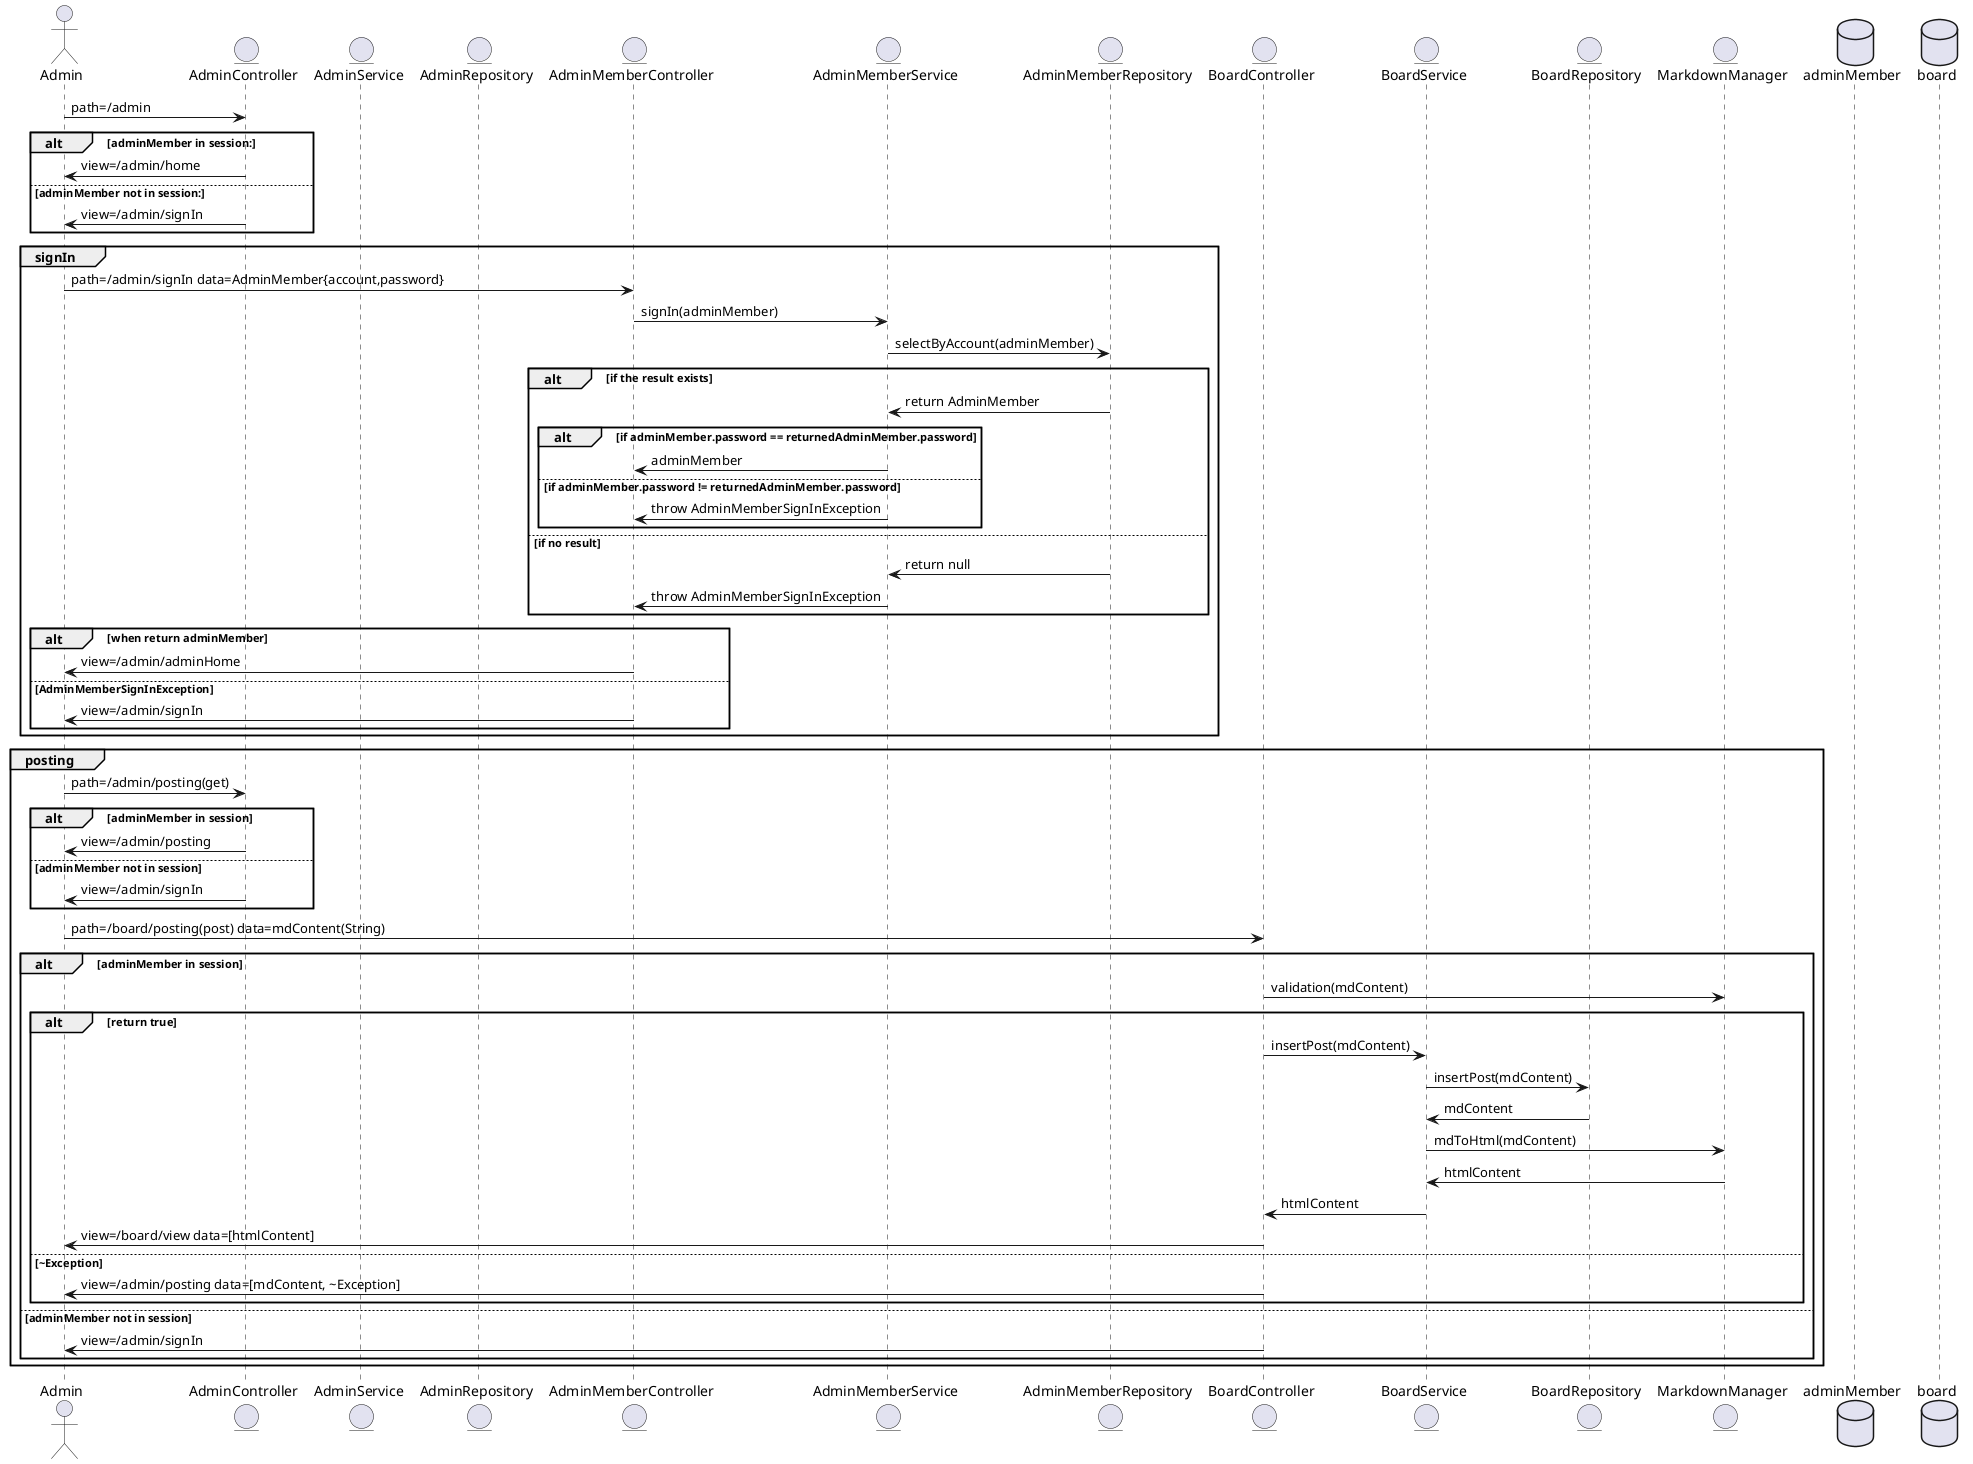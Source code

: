 @startuml adminUrl

actor Admin
entity AdminController
entity AdminService
entity AdminRepository

entity AdminMemberController
entity AdminMemberService
entity AdminMemberRepository

entity BoardController
entity BoardService
entity BoardRepository

entity MarkdownManager

database adminMember
database board

Admin -> AdminController : path=/admin
alt adminMember in session:
    Admin <- AdminController : view=/admin/home
else adminMember not in session:
    Admin <- AdminController : view=/admin/signIn
end

group signIn
    Admin -> AdminMemberController : path=/admin/signIn data=AdminMember{account,password}
    AdminMemberController -> AdminMemberService : signIn(adminMember)
    AdminMemberService -> AdminMemberRepository : selectByAccount(adminMember)

    alt if the result exists
        AdminMemberService <- AdminMemberRepository : return AdminMember
        alt if adminMember.password == returnedAdminMember.password
            AdminMemberController <- AdminMemberService : adminMember
        else if adminMember.password != returnedAdminMember.password
            AdminMemberController <- AdminMemberService : throw AdminMemberSignInException
        end
    else if no result
        AdminMemberService <- AdminMemberRepository : return null
        AdminMemberController <- AdminMemberService : throw AdminMemberSignInException
    end

    alt when return adminMember
        Admin <- AdminMemberController : view=/admin/adminHome
    else AdminMemberSignInException
        Admin <- AdminMemberController : view=/admin/signIn
    end
end

group posting
    Admin -> AdminController : path=/admin/posting(get)
    alt adminMember in session
        Admin <- AdminController : view=/admin/posting
    else adminMember not in session
        Admin <- AdminController : view=/admin/signIn
    end

    Admin -> BoardController : path=/board/posting(post) data=mdContent(String)
    alt adminMember in session
        BoardController -> MarkdownManager : validation(mdContent)
        alt return true
            BoardController -> BoardService : insertPost(mdContent)
            BoardService -> BoardRepository : insertPost(mdContent)
            BoardService <- BoardRepository : mdContent 
            BoardService -> MarkdownManager : mdToHtml(mdContent)
            BoardService <- MarkdownManager : htmlContent
            BoardController <- BoardService : htmlContent
            Admin <- BoardController : view=/board/view data=[htmlContent]
        else ~Exception
            Admin <- BoardController : view=/admin/posting data=[mdContent, ~Exception]
        end
    else adminMember not in session
        Admin <- BoardController : view=/admin/signIn
    end
end

@enduml